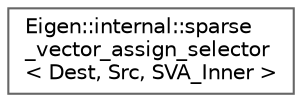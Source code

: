 digraph "Graphical Class Hierarchy"
{
 // LATEX_PDF_SIZE
  bgcolor="transparent";
  edge [fontname=Helvetica,fontsize=10,labelfontname=Helvetica,labelfontsize=10];
  node [fontname=Helvetica,fontsize=10,shape=box,height=0.2,width=0.4];
  rankdir="LR";
  Node0 [id="Node000000",label="Eigen::internal::sparse\l_vector_assign_selector\l\< Dest, Src, SVA_Inner \>",height=0.2,width=0.4,color="grey40", fillcolor="white", style="filled",URL="$structEigen_1_1internal_1_1sparse__vector__assign__selector_3_01Dest_00_01Src_00_01SVA__Inner_01_4.html",tooltip=" "];
}

